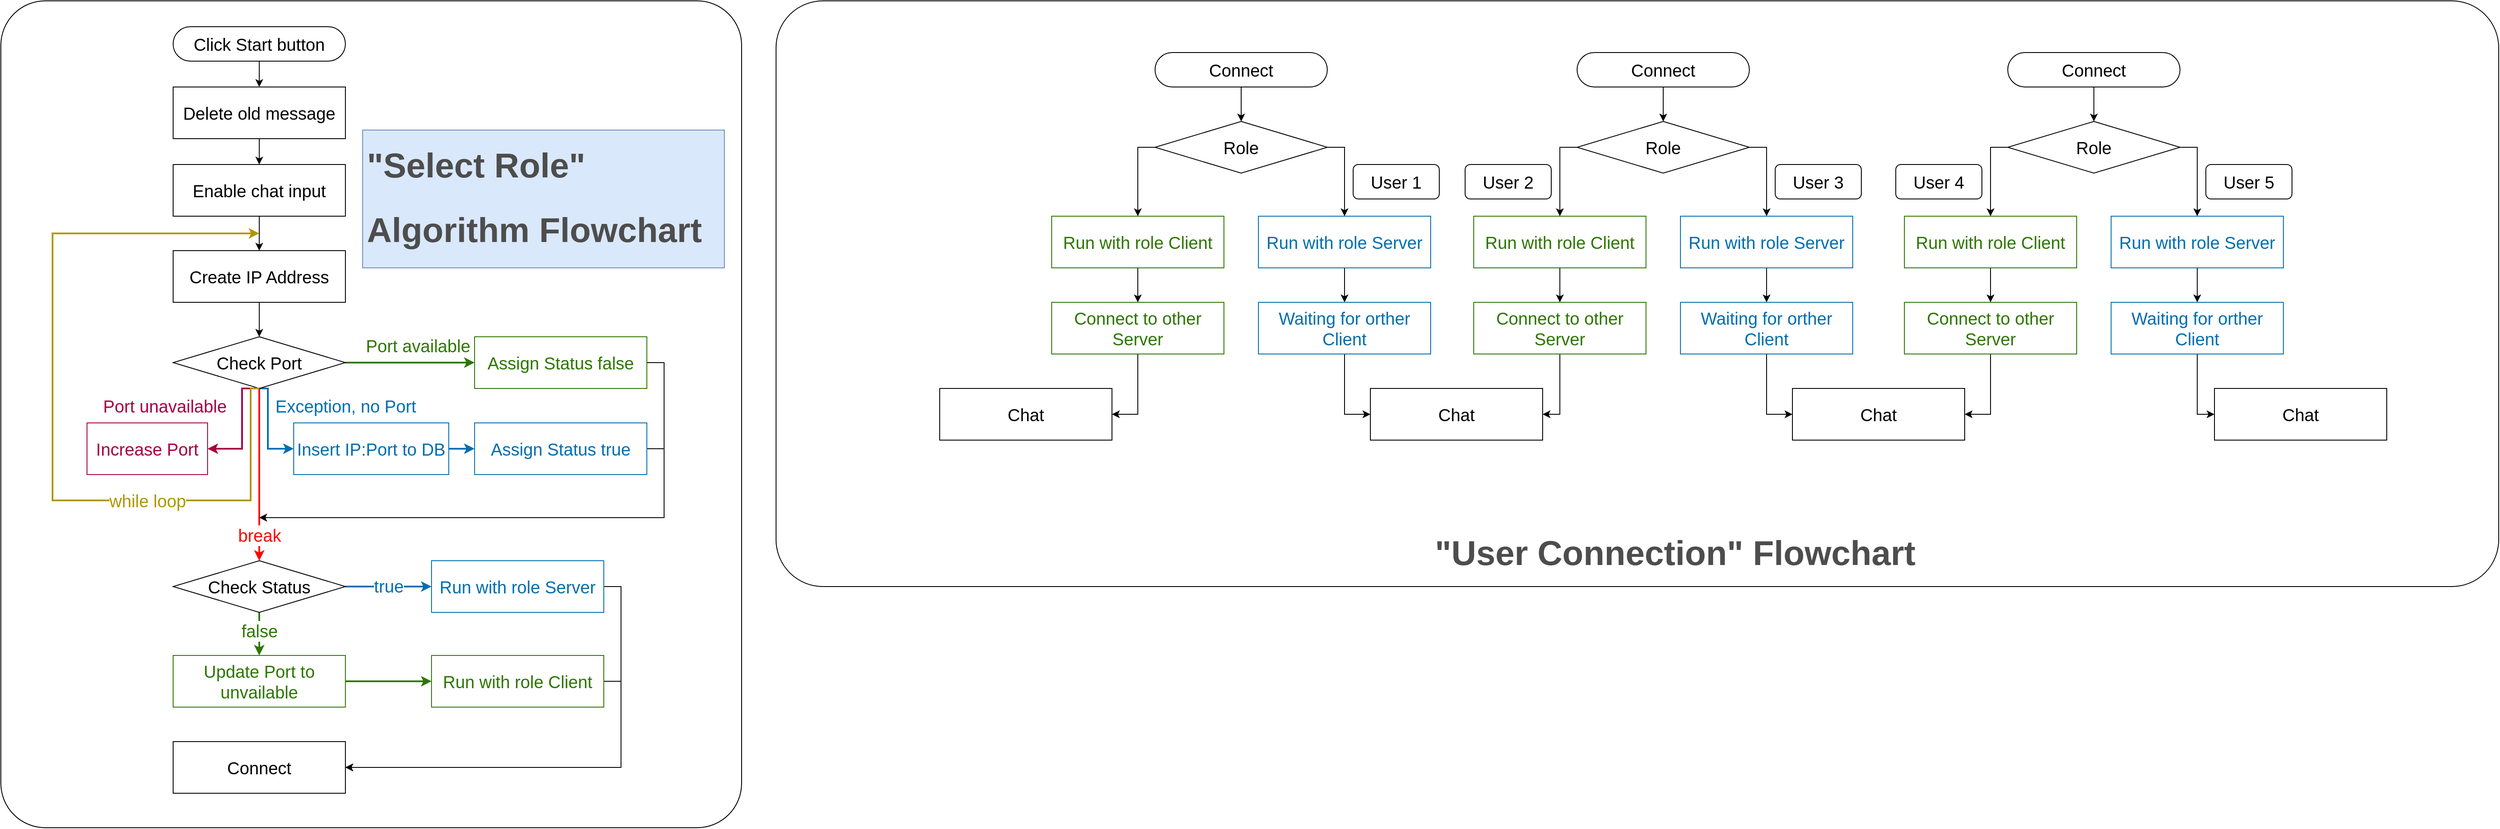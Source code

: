 <mxfile version="20.8.23" type="device"><diagram name="Trang-1" id="PsmDOjF-E5kS5jiY2zXC"><mxGraphModel dx="1909" dy="978" grid="1" gridSize="10" guides="1" tooltips="1" connect="1" arrows="1" fold="1" page="1" pageScale="1" pageWidth="827" pageHeight="1169" math="0" shadow="0"><root><mxCell id="0"/><mxCell id="1" parent="0"/><mxCell id="d3Tf6PIryPwRndbrKY4f-118" value="" style="rounded=1;whiteSpace=wrap;html=1;strokeColor=#000000;fontSize=20;fontColor=#4D4D4D;arcSize=8;" parent="1" vertex="1"><mxGeometry x="940" y="40" width="2000" height="680" as="geometry"/></mxCell><mxCell id="d3Tf6PIryPwRndbrKY4f-116" value="" style="rounded=1;whiteSpace=wrap;html=1;strokeColor=#000000;fontSize=20;fontColor=#000000;arcSize=6;" parent="1" vertex="1"><mxGeometry x="40" y="40" width="860" height="960" as="geometry"/></mxCell><mxCell id="d3Tf6PIryPwRndbrKY4f-47" style="edgeStyle=orthogonalEdgeStyle;rounded=0;orthogonalLoop=1;jettySize=auto;html=1;exitX=0.5;exitY=1;exitDx=0;exitDy=0;entryX=0.5;entryY=0;entryDx=0;entryDy=0;strokeColor=#000000;strokeWidth=1;fontSize=20;fontColor=#2D7600;" parent="1" source="d3Tf6PIryPwRndbrKY4f-1" target="d3Tf6PIryPwRndbrKY4f-3" edge="1"><mxGeometry relative="1" as="geometry"/></mxCell><mxCell id="d3Tf6PIryPwRndbrKY4f-1" value="&lt;font style=&quot;font-size: 20px;&quot;&gt;Click Start button&lt;/font&gt;" style="rounded=1;whiteSpace=wrap;html=1;arcSize=50;" parent="1" vertex="1"><mxGeometry x="240" y="70" width="200" height="40" as="geometry"/></mxCell><mxCell id="d3Tf6PIryPwRndbrKY4f-46" style="edgeStyle=orthogonalEdgeStyle;rounded=0;orthogonalLoop=1;jettySize=auto;html=1;exitX=0.5;exitY=1;exitDx=0;exitDy=0;entryX=0.5;entryY=0;entryDx=0;entryDy=0;strokeColor=#000000;strokeWidth=1;fontSize=20;fontColor=#2D7600;" parent="1" source="d3Tf6PIryPwRndbrKY4f-3" target="d3Tf6PIryPwRndbrKY4f-4" edge="1"><mxGeometry relative="1" as="geometry"/></mxCell><mxCell id="d3Tf6PIryPwRndbrKY4f-3" value="Delete old message" style="rounded=0;whiteSpace=wrap;html=1;fontSize=20;" parent="1" vertex="1"><mxGeometry x="240" y="140" width="200" height="60" as="geometry"/></mxCell><mxCell id="d3Tf6PIryPwRndbrKY4f-29" style="edgeStyle=orthogonalEdgeStyle;rounded=0;orthogonalLoop=1;jettySize=auto;html=1;exitX=0.5;exitY=1;exitDx=0;exitDy=0;entryX=0.5;entryY=0;entryDx=0;entryDy=0;fontSize=20;" parent="1" source="d3Tf6PIryPwRndbrKY4f-4" target="d3Tf6PIryPwRndbrKY4f-5" edge="1"><mxGeometry relative="1" as="geometry"/></mxCell><mxCell id="d3Tf6PIryPwRndbrKY4f-4" value="Enable chat input" style="rounded=0;whiteSpace=wrap;html=1;fontSize=20;" parent="1" vertex="1"><mxGeometry x="240" y="230" width="200" height="60" as="geometry"/></mxCell><mxCell id="d3Tf6PIryPwRndbrKY4f-27" style="edgeStyle=orthogonalEdgeStyle;rounded=0;orthogonalLoop=1;jettySize=auto;html=1;exitX=0.5;exitY=1;exitDx=0;exitDy=0;entryX=0.5;entryY=0;entryDx=0;entryDy=0;fontSize=20;" parent="1" source="d3Tf6PIryPwRndbrKY4f-5" target="d3Tf6PIryPwRndbrKY4f-6" edge="1"><mxGeometry relative="1" as="geometry"/></mxCell><mxCell id="d3Tf6PIryPwRndbrKY4f-5" value="Create IP Address" style="rounded=0;whiteSpace=wrap;html=1;fontSize=20;" parent="1" vertex="1"><mxGeometry x="240" y="330" width="200" height="60" as="geometry"/></mxCell><mxCell id="d3Tf6PIryPwRndbrKY4f-9" style="edgeStyle=orthogonalEdgeStyle;rounded=0;orthogonalLoop=1;jettySize=auto;html=1;exitX=1;exitY=0.5;exitDx=0;exitDy=0;entryX=0;entryY=0.5;entryDx=0;entryDy=0;fontSize=20;fillColor=#60a917;strokeColor=#2D7600;strokeWidth=2;" parent="1" source="d3Tf6PIryPwRndbrKY4f-6" target="d3Tf6PIryPwRndbrKY4f-8" edge="1"><mxGeometry relative="1" as="geometry"/></mxCell><mxCell id="d3Tf6PIryPwRndbrKY4f-22" value="Port available" style="edgeLabel;html=1;align=center;verticalAlign=middle;resizable=0;points=[];fontSize=20;fontColor=#2D7600;" parent="d3Tf6PIryPwRndbrKY4f-9" vertex="1" connectable="0"><mxGeometry x="-0.354" y="2" relative="1" as="geometry"><mxPoint x="35" y="-18" as="offset"/></mxGeometry></mxCell><mxCell id="d3Tf6PIryPwRndbrKY4f-11" style="edgeStyle=orthogonalEdgeStyle;rounded=0;orthogonalLoop=1;jettySize=auto;html=1;exitX=0.5;exitY=1;exitDx=0;exitDy=0;entryX=1;entryY=0.5;entryDx=0;entryDy=0;fontSize=20;fillColor=#d80073;strokeColor=#A50040;strokeWidth=2;" parent="1" source="d3Tf6PIryPwRndbrKY4f-6" target="d3Tf6PIryPwRndbrKY4f-10" edge="1"><mxGeometry relative="1" as="geometry"><Array as="points"><mxPoint x="320" y="490"/><mxPoint x="320" y="560"/></Array></mxGeometry></mxCell><mxCell id="d3Tf6PIryPwRndbrKY4f-23" value="Port unavailable" style="edgeLabel;html=1;align=center;verticalAlign=middle;resizable=0;points=[];fontSize=20;fontColor=#A50040;" parent="d3Tf6PIryPwRndbrKY4f-11" vertex="1" connectable="0"><mxGeometry x="0.349" y="3" relative="1" as="geometry"><mxPoint x="-93" y="-48" as="offset"/></mxGeometry></mxCell><mxCell id="d3Tf6PIryPwRndbrKY4f-14" style="edgeStyle=orthogonalEdgeStyle;rounded=0;orthogonalLoop=1;jettySize=auto;html=1;exitX=0.5;exitY=1;exitDx=0;exitDy=0;fontSize=20;entryX=0;entryY=0.5;entryDx=0;entryDy=0;fillColor=#1ba1e2;strokeColor=#006EAF;strokeWidth=2;" parent="1" source="d3Tf6PIryPwRndbrKY4f-6" target="d3Tf6PIryPwRndbrKY4f-13" edge="1"><mxGeometry relative="1" as="geometry"><Array as="points"><mxPoint x="350" y="490"/><mxPoint x="350" y="560"/></Array></mxGeometry></mxCell><mxCell id="d3Tf6PIryPwRndbrKY4f-24" value="Exception, no Port" style="edgeLabel;html=1;align=center;verticalAlign=middle;resizable=0;points=[];fontSize=20;fontColor=#006EAF;" parent="d3Tf6PIryPwRndbrKY4f-14" vertex="1" connectable="0"><mxGeometry x="0.18" y="4" relative="1" as="geometry"><mxPoint x="86" y="-35" as="offset"/></mxGeometry></mxCell><mxCell id="d3Tf6PIryPwRndbrKY4f-31" style="edgeStyle=orthogonalEdgeStyle;rounded=0;orthogonalLoop=1;jettySize=auto;html=1;exitX=0.5;exitY=1;exitDx=0;exitDy=0;fontSize=20;fillColor=#f8cecc;strokeColor=#FF0000;strokeWidth=2;fontColor=#FF0000;entryX=0.5;entryY=0;entryDx=0;entryDy=0;" parent="1" source="d3Tf6PIryPwRndbrKY4f-6" target="d3Tf6PIryPwRndbrKY4f-35" edge="1"><mxGeometry relative="1" as="geometry"><mxPoint x="340" y="700" as="targetPoint"/></mxGeometry></mxCell><mxCell id="d3Tf6PIryPwRndbrKY4f-32" value="break" style="edgeLabel;html=1;align=center;verticalAlign=middle;resizable=0;points=[];fontSize=20;fontColor=#FF0000;" parent="d3Tf6PIryPwRndbrKY4f-31" vertex="1" connectable="0"><mxGeometry x="0.325" y="2" relative="1" as="geometry"><mxPoint x="-2" y="37" as="offset"/></mxGeometry></mxCell><mxCell id="d3Tf6PIryPwRndbrKY4f-6" value="Check Port" style="rhombus;whiteSpace=wrap;html=1;fontSize=20;" parent="1" vertex="1"><mxGeometry x="240" y="430" width="200" height="60" as="geometry"/></mxCell><mxCell id="d3Tf6PIryPwRndbrKY4f-36" style="edgeStyle=orthogonalEdgeStyle;rounded=0;orthogonalLoop=1;jettySize=auto;html=1;exitX=1;exitY=0.5;exitDx=0;exitDy=0;strokeColor=#000000;strokeWidth=1;fontSize=20;fontColor=#000000;" parent="1" source="d3Tf6PIryPwRndbrKY4f-8" edge="1"><mxGeometry relative="1" as="geometry"><mxPoint x="340" y="640" as="targetPoint"/><Array as="points"><mxPoint x="810" y="460"/><mxPoint x="810" y="640"/></Array></mxGeometry></mxCell><mxCell id="d3Tf6PIryPwRndbrKY4f-8" value="Assign Status false" style="rounded=0;whiteSpace=wrap;html=1;fontSize=20;fontColor=#2D7600;strokeColor=#2D7600;" parent="1" vertex="1"><mxGeometry x="590" y="430" width="200" height="60" as="geometry"/></mxCell><mxCell id="d3Tf6PIryPwRndbrKY4f-10" value="Increase Port" style="rounded=0;whiteSpace=wrap;html=1;fontSize=20;strokeColor=#A50040;fontColor=#A50040;" parent="1" vertex="1"><mxGeometry x="140" y="530" width="140" height="60" as="geometry"/></mxCell><mxCell id="d3Tf6PIryPwRndbrKY4f-30" style="edgeStyle=orthogonalEdgeStyle;rounded=0;orthogonalLoop=1;jettySize=auto;html=1;exitX=1;exitY=0.5;exitDx=0;exitDy=0;entryX=0;entryY=0.5;entryDx=0;entryDy=0;fontSize=20;strokeColor=#006EAF;strokeWidth=2;" parent="1" source="d3Tf6PIryPwRndbrKY4f-13" target="d3Tf6PIryPwRndbrKY4f-15" edge="1"><mxGeometry relative="1" as="geometry"/></mxCell><mxCell id="d3Tf6PIryPwRndbrKY4f-13" value="Insert IP:Port to DB" style="rounded=0;whiteSpace=wrap;html=1;fontSize=20;strokeColor=#006EAF;fontColor=#006EAF;" parent="1" vertex="1"><mxGeometry x="380" y="530" width="180" height="60" as="geometry"/></mxCell><mxCell id="d3Tf6PIryPwRndbrKY4f-37" style="edgeStyle=orthogonalEdgeStyle;rounded=0;orthogonalLoop=1;jettySize=auto;html=1;exitX=1;exitY=0.5;exitDx=0;exitDy=0;strokeColor=#000000;strokeWidth=1;fontSize=20;fontColor=#000000;" parent="1" source="d3Tf6PIryPwRndbrKY4f-15" edge="1"><mxGeometry relative="1" as="geometry"><mxPoint x="340" y="640" as="targetPoint"/><Array as="points"><mxPoint x="810" y="560"/><mxPoint x="810" y="640"/></Array></mxGeometry></mxCell><mxCell id="d3Tf6PIryPwRndbrKY4f-15" value="Assign Status true" style="rounded=0;whiteSpace=wrap;html=1;fontSize=20;strokeColor=#006EAF;fontColor=#006EAF;" parent="1" vertex="1"><mxGeometry x="590" y="530" width="200" height="60" as="geometry"/></mxCell><mxCell id="d3Tf6PIryPwRndbrKY4f-26" style="edgeStyle=orthogonalEdgeStyle;rounded=0;orthogonalLoop=1;jettySize=auto;html=1;exitX=0.5;exitY=1;exitDx=0;exitDy=0;fontSize=20;fillColor=#e3c800;strokeColor=#B09500;strokeWidth=2;" parent="1" source="d3Tf6PIryPwRndbrKY4f-6" edge="1"><mxGeometry relative="1" as="geometry"><mxPoint x="340" y="310" as="targetPoint"/><Array as="points"><mxPoint x="330" y="490"/><mxPoint x="330" y="620"/><mxPoint x="100" y="620"/><mxPoint x="100" y="310"/></Array></mxGeometry></mxCell><mxCell id="d3Tf6PIryPwRndbrKY4f-33" value="while loop" style="edgeLabel;html=1;align=center;verticalAlign=middle;resizable=0;points=[];fontSize=20;fontColor=#B09500;" parent="d3Tf6PIryPwRndbrKY4f-26" vertex="1" connectable="0"><mxGeometry x="-0.575" y="-3" relative="1" as="geometry"><mxPoint x="-65" y="3" as="offset"/></mxGeometry></mxCell><mxCell id="d3Tf6PIryPwRndbrKY4f-41" style="edgeStyle=orthogonalEdgeStyle;rounded=0;orthogonalLoop=1;jettySize=auto;html=1;exitX=1;exitY=0.5;exitDx=0;exitDy=0;entryX=0;entryY=0.5;entryDx=0;entryDy=0;strokeColor=#006EAF;strokeWidth=2;fontSize=20;fontColor=#000000;fillColor=#1ba1e2;" parent="1" source="d3Tf6PIryPwRndbrKY4f-35" target="d3Tf6PIryPwRndbrKY4f-38" edge="1"><mxGeometry relative="1" as="geometry"><Array as="points"><mxPoint x="470" y="720"/><mxPoint x="470" y="720"/></Array></mxGeometry></mxCell><mxCell id="d3Tf6PIryPwRndbrKY4f-44" value="true" style="edgeLabel;html=1;align=center;verticalAlign=middle;resizable=0;points=[];fontSize=20;fontColor=#006EAF;" parent="d3Tf6PIryPwRndbrKY4f-41" vertex="1" connectable="0"><mxGeometry x="0.224" y="1" relative="1" as="geometry"><mxPoint x="-11" as="offset"/></mxGeometry></mxCell><mxCell id="d3Tf6PIryPwRndbrKY4f-42" style="edgeStyle=orthogonalEdgeStyle;rounded=0;orthogonalLoop=1;jettySize=auto;html=1;exitX=0.5;exitY=1;exitDx=0;exitDy=0;entryX=0.5;entryY=0;entryDx=0;entryDy=0;strokeColor=#2D7600;strokeWidth=2;fontSize=20;fontColor=#2D7600;" parent="1" source="d3Tf6PIryPwRndbrKY4f-35" target="d3Tf6PIryPwRndbrKY4f-40" edge="1"><mxGeometry relative="1" as="geometry"/></mxCell><mxCell id="d3Tf6PIryPwRndbrKY4f-45" value="false" style="edgeLabel;html=1;align=center;verticalAlign=middle;resizable=0;points=[];fontSize=20;fontColor=#2D7600;" parent="d3Tf6PIryPwRndbrKY4f-42" vertex="1" connectable="0"><mxGeometry x="-0.157" relative="1" as="geometry"><mxPoint as="offset"/></mxGeometry></mxCell><mxCell id="d3Tf6PIryPwRndbrKY4f-35" value="Check Status" style="rhombus;whiteSpace=wrap;html=1;strokeColor=#000000;fontSize=20;fontColor=#000000;" parent="1" vertex="1"><mxGeometry x="240" y="690" width="200" height="60" as="geometry"/></mxCell><mxCell id="d3Tf6PIryPwRndbrKY4f-68" style="edgeStyle=orthogonalEdgeStyle;rounded=0;orthogonalLoop=1;jettySize=auto;html=1;exitX=1;exitY=0.5;exitDx=0;exitDy=0;entryX=1;entryY=0.5;entryDx=0;entryDy=0;strokeColor=#000000;strokeWidth=1;fontSize=20;fontColor=#000000;" parent="1" source="d3Tf6PIryPwRndbrKY4f-38" target="d3Tf6PIryPwRndbrKY4f-67" edge="1"><mxGeometry relative="1" as="geometry"/></mxCell><mxCell id="d3Tf6PIryPwRndbrKY4f-38" value="Run with role Server" style="rounded=0;whiteSpace=wrap;html=1;fontSize=20;strokeColor=#006EAF;fontColor=#006EAF;" parent="1" vertex="1"><mxGeometry x="540" y="690" width="200" height="60" as="geometry"/></mxCell><mxCell id="d3Tf6PIryPwRndbrKY4f-69" style="edgeStyle=orthogonalEdgeStyle;rounded=0;orthogonalLoop=1;jettySize=auto;html=1;exitX=1;exitY=0.5;exitDx=0;exitDy=0;entryX=1;entryY=0.5;entryDx=0;entryDy=0;strokeColor=#000000;strokeWidth=1;fontSize=20;fontColor=#000000;" parent="1" source="d3Tf6PIryPwRndbrKY4f-39" target="d3Tf6PIryPwRndbrKY4f-67" edge="1"><mxGeometry relative="1" as="geometry"/></mxCell><mxCell id="d3Tf6PIryPwRndbrKY4f-39" value="Run with role Client" style="rounded=0;whiteSpace=wrap;html=1;strokeColor=#2D7600;fontSize=20;fontColor=#2D7600;" parent="1" vertex="1"><mxGeometry x="540" y="800" width="200" height="60" as="geometry"/></mxCell><mxCell id="d3Tf6PIryPwRndbrKY4f-43" style="edgeStyle=orthogonalEdgeStyle;rounded=0;orthogonalLoop=1;jettySize=auto;html=1;exitX=1;exitY=0.5;exitDx=0;exitDy=0;entryX=0;entryY=0.5;entryDx=0;entryDy=0;strokeColor=#2D7600;strokeWidth=2;fontSize=20;fontColor=#000000;fillColor=#60a917;" parent="1" source="d3Tf6PIryPwRndbrKY4f-40" target="d3Tf6PIryPwRndbrKY4f-39" edge="1"><mxGeometry relative="1" as="geometry"/></mxCell><mxCell id="d3Tf6PIryPwRndbrKY4f-40" value="Update Port to unvailable" style="rounded=0;whiteSpace=wrap;html=1;strokeColor=#2D7600;fontSize=20;fontColor=#2D7600;" parent="1" vertex="1"><mxGeometry x="240" y="800" width="200" height="60" as="geometry"/></mxCell><mxCell id="d3Tf6PIryPwRndbrKY4f-53" style="edgeStyle=orthogonalEdgeStyle;rounded=0;orthogonalLoop=1;jettySize=auto;html=1;exitX=0.5;exitY=1;exitDx=0;exitDy=0;entryX=0.5;entryY=0;entryDx=0;entryDy=0;strokeColor=#000000;strokeWidth=1;fontSize=20;fontColor=#2D7600;" parent="1" source="d3Tf6PIryPwRndbrKY4f-49" target="d3Tf6PIryPwRndbrKY4f-50" edge="1"><mxGeometry relative="1" as="geometry"/></mxCell><mxCell id="d3Tf6PIryPwRndbrKY4f-49" value="&lt;font style=&quot;font-size: 20px;&quot;&gt;Connect&lt;/font&gt;" style="rounded=1;whiteSpace=wrap;html=1;arcSize=50;" parent="1" vertex="1"><mxGeometry x="1380" y="100" width="200" height="40" as="geometry"/></mxCell><mxCell id="d3Tf6PIryPwRndbrKY4f-57" style="edgeStyle=orthogonalEdgeStyle;rounded=0;orthogonalLoop=1;jettySize=auto;html=1;exitX=0;exitY=0.5;exitDx=0;exitDy=0;entryX=0.5;entryY=0;entryDx=0;entryDy=0;strokeColor=#000000;strokeWidth=1;fontSize=20;fontColor=#2D7600;" parent="1" source="d3Tf6PIryPwRndbrKY4f-50" target="d3Tf6PIryPwRndbrKY4f-52" edge="1"><mxGeometry relative="1" as="geometry"/></mxCell><mxCell id="d3Tf6PIryPwRndbrKY4f-58" style="edgeStyle=orthogonalEdgeStyle;rounded=0;orthogonalLoop=1;jettySize=auto;html=1;exitX=1;exitY=0.5;exitDx=0;exitDy=0;strokeColor=#000000;strokeWidth=1;fontSize=20;fontColor=#2D7600;" parent="1" source="d3Tf6PIryPwRndbrKY4f-50" target="d3Tf6PIryPwRndbrKY4f-51" edge="1"><mxGeometry relative="1" as="geometry"/></mxCell><mxCell id="d3Tf6PIryPwRndbrKY4f-50" value="Role" style="rhombus;whiteSpace=wrap;html=1;fontSize=20;" parent="1" vertex="1"><mxGeometry x="1380" y="180" width="200" height="60" as="geometry"/></mxCell><mxCell id="d3Tf6PIryPwRndbrKY4f-63" style="edgeStyle=orthogonalEdgeStyle;rounded=0;orthogonalLoop=1;jettySize=auto;html=1;exitX=0.5;exitY=1;exitDx=0;exitDy=0;entryX=0.5;entryY=0;entryDx=0;entryDy=0;strokeColor=#000000;strokeWidth=1;fontSize=20;fontColor=#000000;" parent="1" source="d3Tf6PIryPwRndbrKY4f-51" target="d3Tf6PIryPwRndbrKY4f-60" edge="1"><mxGeometry relative="1" as="geometry"/></mxCell><mxCell id="d3Tf6PIryPwRndbrKY4f-51" value="Run with role Server" style="rounded=0;whiteSpace=wrap;html=1;fontSize=20;strokeColor=#006EAF;fontColor=#006EAF;" parent="1" vertex="1"><mxGeometry x="1500" y="290" width="200" height="60" as="geometry"/></mxCell><mxCell id="d3Tf6PIryPwRndbrKY4f-64" style="edgeStyle=orthogonalEdgeStyle;rounded=0;orthogonalLoop=1;jettySize=auto;html=1;exitX=0.5;exitY=1;exitDx=0;exitDy=0;strokeColor=#000000;strokeWidth=1;fontSize=20;fontColor=#000000;" parent="1" source="d3Tf6PIryPwRndbrKY4f-52" target="d3Tf6PIryPwRndbrKY4f-59" edge="1"><mxGeometry relative="1" as="geometry"/></mxCell><mxCell id="d3Tf6PIryPwRndbrKY4f-52" value="Run with role Client" style="rounded=0;whiteSpace=wrap;html=1;strokeColor=#2D7600;fontSize=20;fontColor=#2D7600;" parent="1" vertex="1"><mxGeometry x="1260" y="290" width="200" height="60" as="geometry"/></mxCell><mxCell id="d3Tf6PIryPwRndbrKY4f-66" style="edgeStyle=orthogonalEdgeStyle;rounded=0;orthogonalLoop=1;jettySize=auto;html=1;exitX=0.5;exitY=1;exitDx=0;exitDy=0;entryX=1;entryY=0.5;entryDx=0;entryDy=0;strokeColor=#000000;strokeWidth=1;fontSize=20;fontColor=#000000;" parent="1" source="d3Tf6PIryPwRndbrKY4f-59" target="d3Tf6PIryPwRndbrKY4f-62" edge="1"><mxGeometry relative="1" as="geometry"><mxPoint x="1370" y="530" as="targetPoint"/></mxGeometry></mxCell><mxCell id="d3Tf6PIryPwRndbrKY4f-59" value="Connect to other Server" style="rounded=0;whiteSpace=wrap;html=1;strokeColor=#2D7600;fontSize=20;fontColor=#2D7600;" parent="1" vertex="1"><mxGeometry x="1260" y="390" width="200" height="60" as="geometry"/></mxCell><mxCell id="d3Tf6PIryPwRndbrKY4f-65" style="edgeStyle=orthogonalEdgeStyle;rounded=0;orthogonalLoop=1;jettySize=auto;html=1;exitX=0.5;exitY=1;exitDx=0;exitDy=0;strokeColor=#000000;strokeWidth=1;fontSize=20;fontColor=#000000;entryX=0;entryY=0.5;entryDx=0;entryDy=0;" parent="1" source="d3Tf6PIryPwRndbrKY4f-60" target="d3Tf6PIryPwRndbrKY4f-97" edge="1"><mxGeometry relative="1" as="geometry"><mxPoint x="1660" y="530" as="targetPoint"/></mxGeometry></mxCell><mxCell id="d3Tf6PIryPwRndbrKY4f-60" value="Waiting for orther Client" style="rounded=0;whiteSpace=wrap;html=1;fontSize=20;strokeColor=#006EAF;fontColor=#006EAF;" parent="1" vertex="1"><mxGeometry x="1500" y="390" width="200" height="60" as="geometry"/></mxCell><mxCell id="d3Tf6PIryPwRndbrKY4f-62" value="Chat" style="rounded=0;whiteSpace=wrap;html=1;fontSize=20;" parent="1" vertex="1"><mxGeometry x="1130" y="490" width="200" height="60" as="geometry"/></mxCell><mxCell id="d3Tf6PIryPwRndbrKY4f-67" value="Connect" style="rounded=0;whiteSpace=wrap;html=1;fontSize=20;" parent="1" vertex="1"><mxGeometry x="240" y="900" width="200" height="60" as="geometry"/></mxCell><mxCell id="d3Tf6PIryPwRndbrKY4f-84" style="edgeStyle=orthogonalEdgeStyle;rounded=0;orthogonalLoop=1;jettySize=auto;html=1;exitX=0.5;exitY=1;exitDx=0;exitDy=0;entryX=0.5;entryY=0;entryDx=0;entryDy=0;strokeColor=#000000;strokeWidth=1;fontSize=20;fontColor=#2D7600;" parent="1" source="d3Tf6PIryPwRndbrKY4f-85" target="d3Tf6PIryPwRndbrKY4f-88" edge="1"><mxGeometry relative="1" as="geometry"/></mxCell><mxCell id="d3Tf6PIryPwRndbrKY4f-85" value="&lt;font style=&quot;font-size: 20px;&quot;&gt;Connect&lt;/font&gt;" style="rounded=1;whiteSpace=wrap;html=1;arcSize=50;" parent="1" vertex="1"><mxGeometry x="1870" y="100" width="200" height="40" as="geometry"/></mxCell><mxCell id="d3Tf6PIryPwRndbrKY4f-86" style="edgeStyle=orthogonalEdgeStyle;rounded=0;orthogonalLoop=1;jettySize=auto;html=1;exitX=0;exitY=0.5;exitDx=0;exitDy=0;entryX=0.5;entryY=0;entryDx=0;entryDy=0;strokeColor=#000000;strokeWidth=1;fontSize=20;fontColor=#2D7600;" parent="1" source="d3Tf6PIryPwRndbrKY4f-88" target="d3Tf6PIryPwRndbrKY4f-92" edge="1"><mxGeometry relative="1" as="geometry"/></mxCell><mxCell id="d3Tf6PIryPwRndbrKY4f-87" style="edgeStyle=orthogonalEdgeStyle;rounded=0;orthogonalLoop=1;jettySize=auto;html=1;exitX=1;exitY=0.5;exitDx=0;exitDy=0;strokeColor=#000000;strokeWidth=1;fontSize=20;fontColor=#2D7600;" parent="1" source="d3Tf6PIryPwRndbrKY4f-88" target="d3Tf6PIryPwRndbrKY4f-90" edge="1"><mxGeometry relative="1" as="geometry"/></mxCell><mxCell id="d3Tf6PIryPwRndbrKY4f-88" value="Role" style="rhombus;whiteSpace=wrap;html=1;fontSize=20;" parent="1" vertex="1"><mxGeometry x="1870" y="180" width="200" height="60" as="geometry"/></mxCell><mxCell id="d3Tf6PIryPwRndbrKY4f-89" style="edgeStyle=orthogonalEdgeStyle;rounded=0;orthogonalLoop=1;jettySize=auto;html=1;exitX=0.5;exitY=1;exitDx=0;exitDy=0;entryX=0.5;entryY=0;entryDx=0;entryDy=0;strokeColor=#000000;strokeWidth=1;fontSize=20;fontColor=#000000;" parent="1" source="d3Tf6PIryPwRndbrKY4f-90" target="d3Tf6PIryPwRndbrKY4f-96" edge="1"><mxGeometry relative="1" as="geometry"/></mxCell><mxCell id="d3Tf6PIryPwRndbrKY4f-90" value="Run with role Server" style="rounded=0;whiteSpace=wrap;html=1;fontSize=20;strokeColor=#006EAF;fontColor=#006EAF;" parent="1" vertex="1"><mxGeometry x="1990" y="290" width="200" height="60" as="geometry"/></mxCell><mxCell id="d3Tf6PIryPwRndbrKY4f-91" style="edgeStyle=orthogonalEdgeStyle;rounded=0;orthogonalLoop=1;jettySize=auto;html=1;exitX=0.5;exitY=1;exitDx=0;exitDy=0;strokeColor=#000000;strokeWidth=1;fontSize=20;fontColor=#000000;" parent="1" source="d3Tf6PIryPwRndbrKY4f-92" target="d3Tf6PIryPwRndbrKY4f-94" edge="1"><mxGeometry relative="1" as="geometry"/></mxCell><mxCell id="d3Tf6PIryPwRndbrKY4f-92" value="Run with role Client" style="rounded=0;whiteSpace=wrap;html=1;strokeColor=#2D7600;fontSize=20;fontColor=#2D7600;" parent="1" vertex="1"><mxGeometry x="1750" y="290" width="200" height="60" as="geometry"/></mxCell><mxCell id="d3Tf6PIryPwRndbrKY4f-93" style="edgeStyle=orthogonalEdgeStyle;rounded=0;orthogonalLoop=1;jettySize=auto;html=1;exitX=0.5;exitY=1;exitDx=0;exitDy=0;entryX=1;entryY=0.5;entryDx=0;entryDy=0;strokeColor=#000000;strokeWidth=1;fontSize=20;fontColor=#000000;" parent="1" source="d3Tf6PIryPwRndbrKY4f-94" target="d3Tf6PIryPwRndbrKY4f-97" edge="1"><mxGeometry relative="1" as="geometry"/></mxCell><mxCell id="d3Tf6PIryPwRndbrKY4f-94" value="Connect to other Server" style="rounded=0;whiteSpace=wrap;html=1;strokeColor=#2D7600;fontSize=20;fontColor=#2D7600;" parent="1" vertex="1"><mxGeometry x="1750" y="390" width="200" height="60" as="geometry"/></mxCell><mxCell id="d3Tf6PIryPwRndbrKY4f-114" style="edgeStyle=orthogonalEdgeStyle;rounded=0;orthogonalLoop=1;jettySize=auto;html=1;exitX=0.5;exitY=1;exitDx=0;exitDy=0;entryX=0;entryY=0.5;entryDx=0;entryDy=0;strokeColor=#000000;strokeWidth=1;fontSize=20;fontColor=#000000;" parent="1" source="d3Tf6PIryPwRndbrKY4f-96" target="d3Tf6PIryPwRndbrKY4f-111" edge="1"><mxGeometry relative="1" as="geometry"/></mxCell><mxCell id="d3Tf6PIryPwRndbrKY4f-96" value="Waiting for orther Client" style="rounded=0;whiteSpace=wrap;html=1;fontSize=20;strokeColor=#006EAF;fontColor=#006EAF;" parent="1" vertex="1"><mxGeometry x="1990" y="390" width="200" height="60" as="geometry"/></mxCell><mxCell id="d3Tf6PIryPwRndbrKY4f-97" value="Chat" style="rounded=0;whiteSpace=wrap;html=1;fontSize=20;" parent="1" vertex="1"><mxGeometry x="1630" y="490" width="200" height="60" as="geometry"/></mxCell><mxCell id="d3Tf6PIryPwRndbrKY4f-98" style="edgeStyle=orthogonalEdgeStyle;rounded=0;orthogonalLoop=1;jettySize=auto;html=1;exitX=0.5;exitY=1;exitDx=0;exitDy=0;entryX=0.5;entryY=0;entryDx=0;entryDy=0;strokeColor=#000000;strokeWidth=1;fontSize=20;fontColor=#2D7600;" parent="1" source="d3Tf6PIryPwRndbrKY4f-99" target="d3Tf6PIryPwRndbrKY4f-102" edge="1"><mxGeometry relative="1" as="geometry"/></mxCell><mxCell id="d3Tf6PIryPwRndbrKY4f-99" value="&lt;font style=&quot;font-size: 20px;&quot;&gt;Connect&lt;/font&gt;" style="rounded=1;whiteSpace=wrap;html=1;arcSize=50;" parent="1" vertex="1"><mxGeometry x="2370" y="100" width="200" height="40" as="geometry"/></mxCell><mxCell id="d3Tf6PIryPwRndbrKY4f-100" style="edgeStyle=orthogonalEdgeStyle;rounded=0;orthogonalLoop=1;jettySize=auto;html=1;exitX=0;exitY=0.5;exitDx=0;exitDy=0;entryX=0.5;entryY=0;entryDx=0;entryDy=0;strokeColor=#000000;strokeWidth=1;fontSize=20;fontColor=#2D7600;" parent="1" source="d3Tf6PIryPwRndbrKY4f-102" target="d3Tf6PIryPwRndbrKY4f-106" edge="1"><mxGeometry relative="1" as="geometry"/></mxCell><mxCell id="d3Tf6PIryPwRndbrKY4f-101" style="edgeStyle=orthogonalEdgeStyle;rounded=0;orthogonalLoop=1;jettySize=auto;html=1;exitX=1;exitY=0.5;exitDx=0;exitDy=0;strokeColor=#000000;strokeWidth=1;fontSize=20;fontColor=#2D7600;" parent="1" source="d3Tf6PIryPwRndbrKY4f-102" target="d3Tf6PIryPwRndbrKY4f-104" edge="1"><mxGeometry relative="1" as="geometry"/></mxCell><mxCell id="d3Tf6PIryPwRndbrKY4f-102" value="Role" style="rhombus;whiteSpace=wrap;html=1;fontSize=20;" parent="1" vertex="1"><mxGeometry x="2370" y="180" width="200" height="60" as="geometry"/></mxCell><mxCell id="d3Tf6PIryPwRndbrKY4f-103" style="edgeStyle=orthogonalEdgeStyle;rounded=0;orthogonalLoop=1;jettySize=auto;html=1;exitX=0.5;exitY=1;exitDx=0;exitDy=0;entryX=0.5;entryY=0;entryDx=0;entryDy=0;strokeColor=#000000;strokeWidth=1;fontSize=20;fontColor=#000000;" parent="1" source="d3Tf6PIryPwRndbrKY4f-104" target="d3Tf6PIryPwRndbrKY4f-110" edge="1"><mxGeometry relative="1" as="geometry"/></mxCell><mxCell id="d3Tf6PIryPwRndbrKY4f-104" value="Run with role Server" style="rounded=0;whiteSpace=wrap;html=1;fontSize=20;strokeColor=#006EAF;fontColor=#006EAF;" parent="1" vertex="1"><mxGeometry x="2490" y="290" width="200" height="60" as="geometry"/></mxCell><mxCell id="d3Tf6PIryPwRndbrKY4f-105" style="edgeStyle=orthogonalEdgeStyle;rounded=0;orthogonalLoop=1;jettySize=auto;html=1;exitX=0.5;exitY=1;exitDx=0;exitDy=0;strokeColor=#000000;strokeWidth=1;fontSize=20;fontColor=#000000;" parent="1" source="d3Tf6PIryPwRndbrKY4f-106" target="d3Tf6PIryPwRndbrKY4f-108" edge="1"><mxGeometry relative="1" as="geometry"/></mxCell><mxCell id="d3Tf6PIryPwRndbrKY4f-106" value="Run with role Client" style="rounded=0;whiteSpace=wrap;html=1;strokeColor=#2D7600;fontSize=20;fontColor=#2D7600;" parent="1" vertex="1"><mxGeometry x="2250" y="290" width="200" height="60" as="geometry"/></mxCell><mxCell id="d3Tf6PIryPwRndbrKY4f-107" style="edgeStyle=orthogonalEdgeStyle;rounded=0;orthogonalLoop=1;jettySize=auto;html=1;exitX=0.5;exitY=1;exitDx=0;exitDy=0;strokeColor=#000000;strokeWidth=1;fontSize=20;fontColor=#000000;entryX=1;entryY=0.5;entryDx=0;entryDy=0;" parent="1" source="d3Tf6PIryPwRndbrKY4f-108" target="d3Tf6PIryPwRndbrKY4f-111" edge="1"><mxGeometry relative="1" as="geometry"><mxPoint x="2280" y="540" as="targetPoint"/></mxGeometry></mxCell><mxCell id="d3Tf6PIryPwRndbrKY4f-108" value="Connect to other Server" style="rounded=0;whiteSpace=wrap;html=1;strokeColor=#2D7600;fontSize=20;fontColor=#2D7600;" parent="1" vertex="1"><mxGeometry x="2250" y="390" width="200" height="60" as="geometry"/></mxCell><mxCell id="d3Tf6PIryPwRndbrKY4f-109" style="edgeStyle=orthogonalEdgeStyle;rounded=0;orthogonalLoop=1;jettySize=auto;html=1;exitX=0.5;exitY=1;exitDx=0;exitDy=0;strokeColor=#000000;strokeWidth=1;fontSize=20;fontColor=#000000;entryX=0;entryY=0.5;entryDx=0;entryDy=0;" parent="1" source="d3Tf6PIryPwRndbrKY4f-110" target="d3Tf6PIryPwRndbrKY4f-115" edge="1"><mxGeometry relative="1" as="geometry"><mxPoint x="2540" y="530" as="targetPoint"/></mxGeometry></mxCell><mxCell id="d3Tf6PIryPwRndbrKY4f-110" value="Waiting for orther Client" style="rounded=0;whiteSpace=wrap;html=1;fontSize=20;strokeColor=#006EAF;fontColor=#006EAF;" parent="1" vertex="1"><mxGeometry x="2490" y="390" width="200" height="60" as="geometry"/></mxCell><mxCell id="d3Tf6PIryPwRndbrKY4f-111" value="Chat" style="rounded=0;whiteSpace=wrap;html=1;fontSize=20;" parent="1" vertex="1"><mxGeometry x="2120" y="490" width="200" height="60" as="geometry"/></mxCell><mxCell id="d3Tf6PIryPwRndbrKY4f-115" value="Chat" style="rounded=0;whiteSpace=wrap;html=1;fontSize=20;" parent="1" vertex="1"><mxGeometry x="2610" y="490" width="200" height="60" as="geometry"/></mxCell><mxCell id="d3Tf6PIryPwRndbrKY4f-117" value="&lt;h1&gt;&quot;Select Role&quot;&amp;nbsp;&lt;/h1&gt;&lt;h1&gt;Algorithm Flowchart&lt;br&gt;&lt;/h1&gt;" style="text;html=1;strokeColor=#6c8ebf;fillColor=#dae8fc;spacing=5;spacingTop=-20;whiteSpace=wrap;overflow=hidden;rounded=0;fontSize=20;fontColor=#4D4D4D;" parent="1" vertex="1"><mxGeometry x="460" y="190" width="420" height="160" as="geometry"/></mxCell><mxCell id="d3Tf6PIryPwRndbrKY4f-119" value="&lt;h1&gt;&quot;User Connection&quot; Flowchart&lt;br&gt;&lt;/h1&gt;" style="text;html=1;strokeColor=none;fillColor=none;spacing=5;spacingTop=-20;whiteSpace=wrap;overflow=hidden;rounded=0;fontSize=20;fontColor=#4D4D4D;" parent="1" vertex="1"><mxGeometry x="1700" y="640" width="590" height="70" as="geometry"/></mxCell><mxCell id="dWHNk9HBGvygyCW_bzmb-1" value="&lt;font style=&quot;font-size: 20px;&quot;&gt;User 1&lt;/font&gt;" style="rounded=1;whiteSpace=wrap;html=1;" vertex="1" parent="1"><mxGeometry x="1610" y="230" width="100" height="40" as="geometry"/></mxCell><mxCell id="dWHNk9HBGvygyCW_bzmb-2" value="&lt;font style=&quot;font-size: 20px;&quot;&gt;User 2&lt;/font&gt;" style="rounded=1;whiteSpace=wrap;html=1;" vertex="1" parent="1"><mxGeometry x="1740" y="230" width="100" height="40" as="geometry"/></mxCell><mxCell id="dWHNk9HBGvygyCW_bzmb-3" value="&lt;font style=&quot;font-size: 20px;&quot;&gt;User 3&lt;/font&gt;" style="rounded=1;whiteSpace=wrap;html=1;" vertex="1" parent="1"><mxGeometry x="2100" y="230" width="100" height="40" as="geometry"/></mxCell><mxCell id="dWHNk9HBGvygyCW_bzmb-4" value="&lt;font style=&quot;font-size: 20px;&quot;&gt;User 4&lt;/font&gt;" style="rounded=1;whiteSpace=wrap;html=1;" vertex="1" parent="1"><mxGeometry x="2240" y="230" width="100" height="40" as="geometry"/></mxCell><mxCell id="dWHNk9HBGvygyCW_bzmb-5" value="&lt;font style=&quot;font-size: 20px;&quot;&gt;User 5&lt;/font&gt;" style="rounded=1;whiteSpace=wrap;html=1;" vertex="1" parent="1"><mxGeometry x="2600" y="230" width="100" height="40" as="geometry"/></mxCell></root></mxGraphModel></diagram></mxfile>